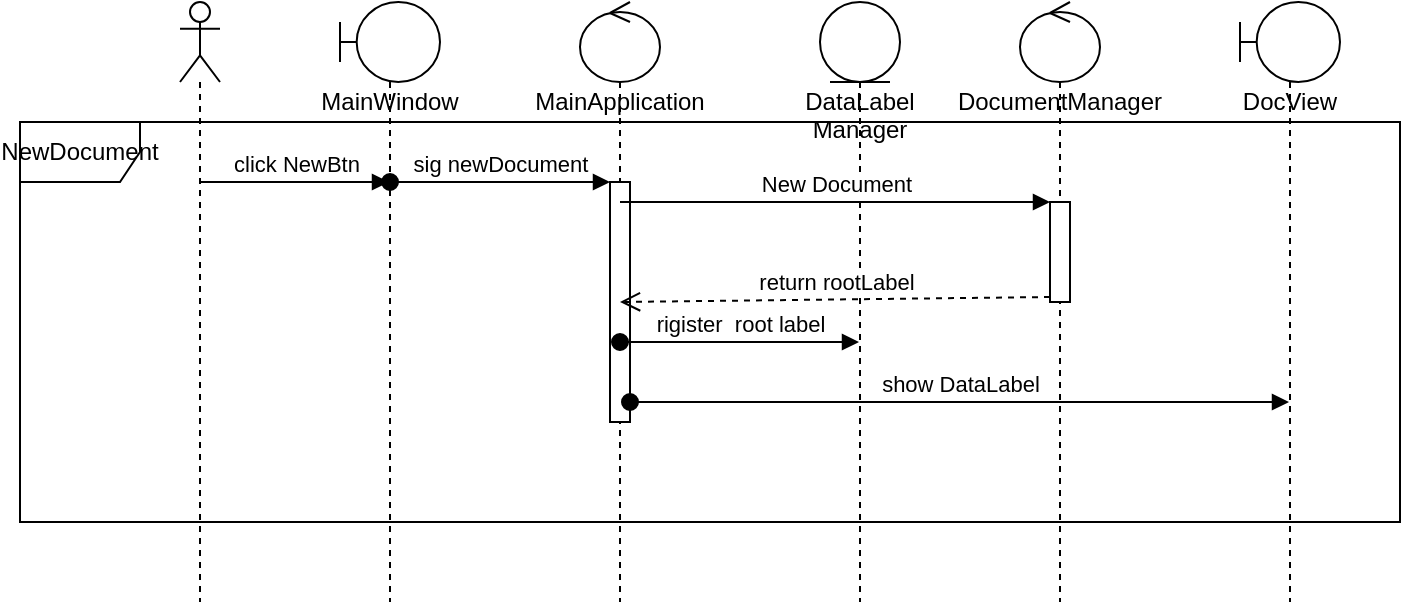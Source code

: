 <mxfile>
    <diagram id="jMUU0nNgR9N6fKfMw7Rw" name="第 1 页">
        <mxGraphModel dx="770" dy="759" grid="1" gridSize="10" guides="1" tooltips="1" connect="1" arrows="1" fold="1" page="1" pageScale="1" pageWidth="827" pageHeight="1169" math="0" shadow="0">
            <root>
                <mxCell id="0"/>
                <mxCell id="1" parent="0"/>
                <mxCell id="4" value="NewDocument" style="shape=umlFrame;whiteSpace=wrap;html=1;" vertex="1" parent="1">
                    <mxGeometry x="70" y="150" width="690" height="200" as="geometry"/>
                </mxCell>
                <mxCell id="2" value="MainWindow" style="shape=umlLifeline;participant=umlBoundary;perimeter=lifelinePerimeter;whiteSpace=wrap;html=1;container=1;collapsible=0;recursiveResize=0;verticalAlign=top;spacingTop=36;outlineConnect=0;" vertex="1" parent="1">
                    <mxGeometry x="230" y="90" width="50" height="300" as="geometry"/>
                </mxCell>
                <mxCell id="5" value="DocumentManager" style="shape=umlLifeline;participant=umlControl;perimeter=lifelinePerimeter;whiteSpace=wrap;html=1;container=1;collapsible=0;recursiveResize=0;verticalAlign=top;spacingTop=36;outlineConnect=0;" vertex="1" parent="1">
                    <mxGeometry x="570" y="90" width="40" height="300" as="geometry"/>
                </mxCell>
                <mxCell id="19" value="" style="html=1;points=[];perimeter=orthogonalPerimeter;" vertex="1" parent="5">
                    <mxGeometry x="15" y="100" width="10" height="50" as="geometry"/>
                </mxCell>
                <mxCell id="7" value="" style="shape=umlLifeline;participant=umlActor;perimeter=lifelinePerimeter;whiteSpace=wrap;html=1;container=1;collapsible=0;recursiveResize=0;verticalAlign=top;spacingTop=36;outlineConnect=0;" vertex="1" parent="1">
                    <mxGeometry x="150" y="90" width="20" height="300" as="geometry"/>
                </mxCell>
                <mxCell id="10" value="click NewBtn" style="html=1;verticalAlign=bottom;endArrow=block;" edge="1" parent="1" source="7" target="2">
                    <mxGeometry width="80" relative="1" as="geometry">
                        <mxPoint x="170" y="180" as="sourcePoint"/>
                        <mxPoint x="250" y="180" as="targetPoint"/>
                        <Array as="points">
                            <mxPoint x="220" y="180"/>
                        </Array>
                    </mxGeometry>
                </mxCell>
                <mxCell id="11" value="MainApplication" style="shape=umlLifeline;participant=umlControl;perimeter=lifelinePerimeter;whiteSpace=wrap;html=1;container=1;collapsible=0;recursiveResize=0;verticalAlign=top;spacingTop=36;outlineConnect=0;" vertex="1" parent="1">
                    <mxGeometry x="350" y="90" width="40" height="300" as="geometry"/>
                </mxCell>
                <mxCell id="15" value="" style="html=1;points=[];perimeter=orthogonalPerimeter;" vertex="1" parent="11">
                    <mxGeometry x="15" y="90" width="10" height="120" as="geometry"/>
                </mxCell>
                <mxCell id="23" value="rigister&amp;nbsp; root label" style="html=1;verticalAlign=bottom;startArrow=oval;startFill=1;endArrow=block;startSize=8;" edge="1" parent="11" target="17">
                    <mxGeometry width="60" relative="1" as="geometry">
                        <mxPoint x="20" y="170" as="sourcePoint"/>
                        <mxPoint x="80" y="170" as="targetPoint"/>
                    </mxGeometry>
                </mxCell>
                <mxCell id="16" value="sig newDocument" style="html=1;verticalAlign=bottom;startArrow=oval;endArrow=block;startSize=8;" edge="1" target="15" parent="1" source="2">
                    <mxGeometry relative="1" as="geometry">
                        <mxPoint x="305" y="190" as="sourcePoint"/>
                        <Array as="points">
                            <mxPoint x="340" y="180"/>
                        </Array>
                    </mxGeometry>
                </mxCell>
                <mxCell id="17" value="DataLabel Manager" style="shape=umlLifeline;participant=umlEntity;perimeter=lifelinePerimeter;whiteSpace=wrap;html=1;container=1;collapsible=0;recursiveResize=0;verticalAlign=top;spacingTop=36;outlineConnect=0;" vertex="1" parent="1">
                    <mxGeometry x="470" y="90" width="40" height="300" as="geometry"/>
                </mxCell>
                <mxCell id="20" value="New Document" style="html=1;verticalAlign=bottom;endArrow=block;entryX=0;entryY=0;" edge="1" target="19" parent="1">
                    <mxGeometry relative="1" as="geometry">
                        <mxPoint x="370" y="190" as="sourcePoint"/>
                    </mxGeometry>
                </mxCell>
                <mxCell id="21" value="return rootLabel" style="html=1;verticalAlign=bottom;endArrow=open;dashed=1;endSize=8;exitX=0;exitY=0.95;" edge="1" source="19" parent="1">
                    <mxGeometry relative="1" as="geometry">
                        <mxPoint x="370" y="240" as="targetPoint"/>
                    </mxGeometry>
                </mxCell>
                <mxCell id="24" value="DocView" style="shape=umlLifeline;participant=umlBoundary;perimeter=lifelinePerimeter;whiteSpace=wrap;html=1;container=1;collapsible=0;recursiveResize=0;verticalAlign=top;spacingTop=36;outlineConnect=0;" vertex="1" parent="1">
                    <mxGeometry x="680" y="90" width="50" height="300" as="geometry"/>
                </mxCell>
                <mxCell id="25" value="show DataLabel" style="html=1;verticalAlign=bottom;startArrow=oval;startFill=1;endArrow=block;startSize=8;" edge="1" parent="1" source="15" target="24">
                    <mxGeometry width="60" relative="1" as="geometry">
                        <mxPoint x="380" y="270" as="sourcePoint"/>
                        <mxPoint x="499.5" y="270" as="targetPoint"/>
                        <Array as="points">
                            <mxPoint x="620" y="290"/>
                        </Array>
                    </mxGeometry>
                </mxCell>
            </root>
        </mxGraphModel>
    </diagram>
</mxfile>